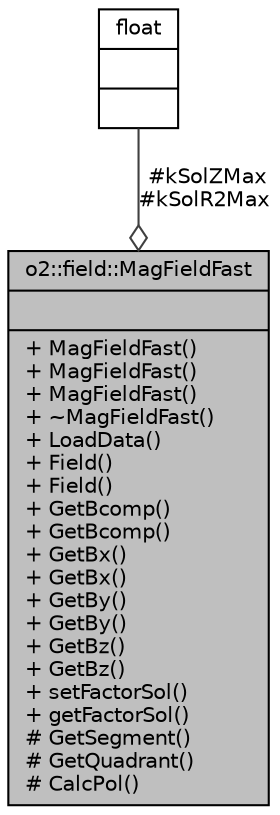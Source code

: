 digraph "o2::field::MagFieldFast"
{
 // INTERACTIVE_SVG=YES
  bgcolor="transparent";
  edge [fontname="Helvetica",fontsize="10",labelfontname="Helvetica",labelfontsize="10"];
  node [fontname="Helvetica",fontsize="10",shape=record];
  Node1 [label="{o2::field::MagFieldFast\n||+ MagFieldFast()\l+ MagFieldFast()\l+ MagFieldFast()\l+ ~MagFieldFast()\l+ LoadData()\l+ Field()\l+ Field()\l+ GetBcomp()\l+ GetBcomp()\l+ GetBx()\l+ GetBx()\l+ GetBy()\l+ GetBy()\l+ GetBz()\l+ GetBz()\l+ setFactorSol()\l+ getFactorSol()\l# GetSegment()\l# GetQuadrant()\l# CalcPol()\l}",height=0.2,width=0.4,color="black", fillcolor="grey75", style="filled" fontcolor="black"];
  Node2 -> Node1 [color="grey25",fontsize="10",style="solid",label=" #kSolZMax\n#kSolR2Max" ,arrowhead="odiamond",fontname="Helvetica"];
  Node2 [label="{float\n||}",height=0.2,width=0.4,color="black",URL="$d4/dc3/classfloat.html"];
}
